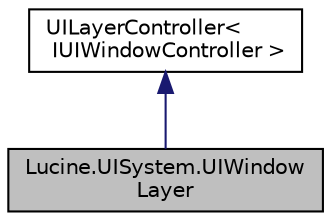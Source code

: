 digraph "Lucine.UISystem.UIWindowLayer"
{
 // LATEX_PDF_SIZE
  edge [fontname="Helvetica",fontsize="10",labelfontname="Helvetica",labelfontsize="10"];
  node [fontname="Helvetica",fontsize="10",shape=record];
  Node1 [label="Lucine.UISystem.UIWindow\lLayer",height=0.2,width=0.4,color="black", fillcolor="grey75", style="filled", fontcolor="black",tooltip="Layer for windows inherited of base UILayerController It implements interface for UIWindowControllers..."];
  Node2 -> Node1 [dir="back",color="midnightblue",fontsize="10",style="solid",fontname="Helvetica"];
  Node2 [label="UILayerController\<\l IUIWindowController \>",height=0.2,width=0.4,color="black", fillcolor="white", style="filled",URL="$class_lucine_1_1_u_i_system_1_1_u_i_layer_controller.html",tooltip=" "];
}
